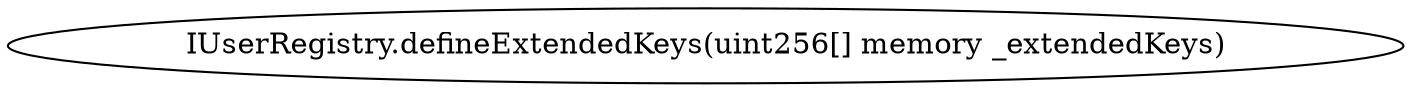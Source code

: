 digraph "" {
	graph [bb="0,0,573.93,36"];
	node [label="\N"];
	"IUserRegistry.defineExtendedKeys(uint256[] memory _extendedKeys)"	 [height=0.5,
		pos="286.97,18",
		width=7.9713];
}
digraph "" {
	graph [bb="0,0,573.93,36"];
	node [label="\N"];
	"IUserRegistry.defineExtendedKeys(uint256[] memory _extendedKeys)"	 [height=0.5,
		pos="286.97,18",
		width=7.9713];
}
digraph "" {
	graph [bb="0,0,573.93,36"];
	node [label="\N"];
	"IUserRegistry.defineExtendedKeys(uint256[] memory _extendedKeys)"	 [height=0.5,
		pos="286.97,18",
		width=7.9713];
}
digraph "" {
	graph [bb="0,0,573.93,36"];
	node [label="\N"];
	"IUserRegistry.defineExtendedKeys(uint256[] memory _extendedKeys)"	 [height=0.5,
		pos="286.97,18",
		width=7.9713];
}
digraph "" {
	graph [bb="0,0,573.93,36"];
	node [label="\N"];
	"IUserRegistry.defineExtendedKeys(uint256[] memory _extendedKeys)"	 [height=0.5,
		pos="286.97,18",
		width=7.9713];
}
